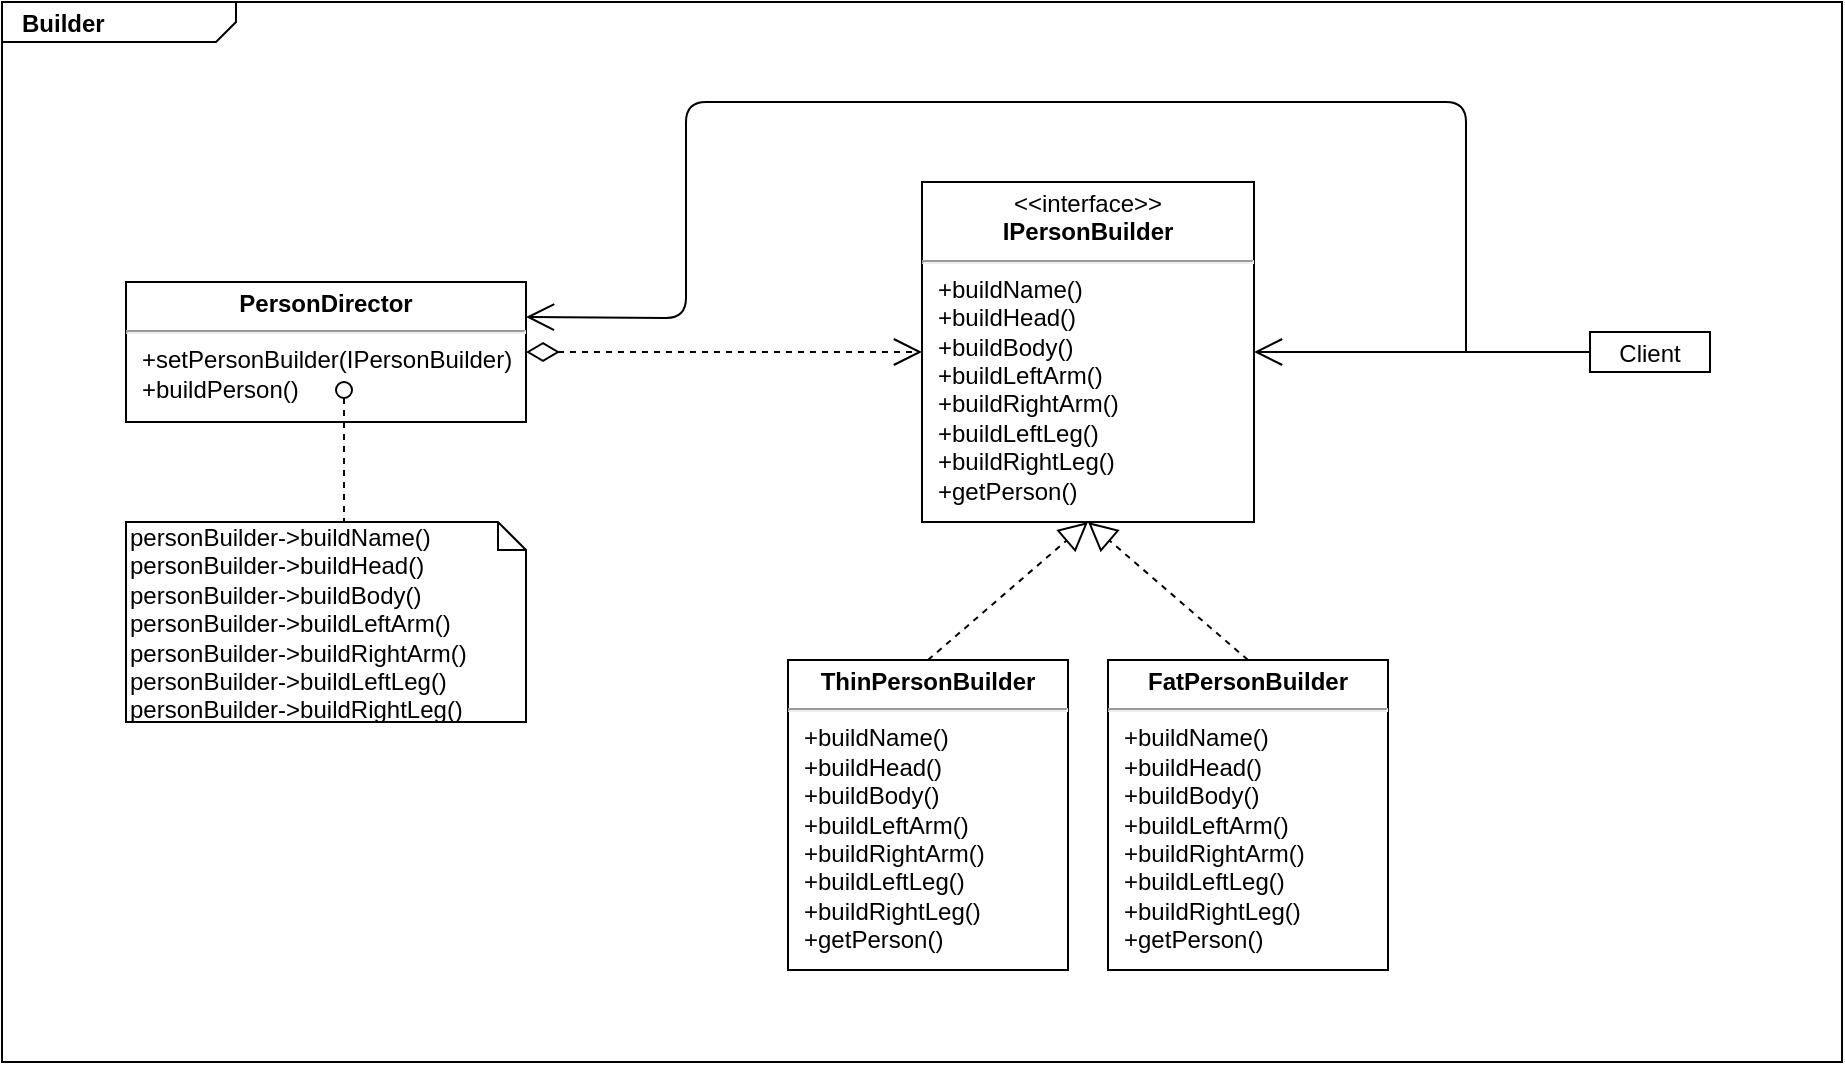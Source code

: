<mxfile version="12.3.1" type="device" pages="1"><diagram name="Page-1" id="929967ad-93f9-6ef4-fab6-5d389245f69c"><mxGraphModel dx="1422" dy="800" grid="1" gridSize="10" guides="1" tooltips="1" connect="1" arrows="1" fold="1" page="1" pageScale="1.5" pageWidth="827" pageHeight="583" background="none" math="0" shadow="0"><root><mxCell id="0" style=";html=1;"/><mxCell id="1" style=";html=1;" parent="0"/><mxCell id="qCIrb5uDWeQ-AAIMlddC-19" value="&lt;p style=&quot;margin: 0px ; margin-top: 4px ; text-align: center&quot;&gt;&lt;b&gt;PersonDirector&lt;/b&gt;&lt;/p&gt;&lt;hr&gt;&lt;p style=&quot;margin: 0px ; margin-left: 8px ; text-align: left&quot;&gt;+setPersonBuilder(IPersonBuilder)&lt;/p&gt;&lt;p style=&quot;margin: 0px 0px 0px 8px ; text-align: left&quot;&gt;+buildPerson()&lt;/p&gt;" style="shape=rect;html=1;overflow=fill;whiteSpace=wrap;verticalAlign=bottom;" vertex="1" parent="1"><mxGeometry x="150" y="170" width="200" height="70" as="geometry"/></mxCell><mxCell id="1672d66443f91eb5-1" value="&lt;p style=&quot;margin: 0px ; margin-top: 4px ; margin-left: 10px ; text-align: left&quot;&gt;&lt;b&gt;Builder&lt;/b&gt;&lt;/p&gt;" style="html=1;strokeWidth=1;shape=mxgraph.sysml.package;html=1;overflow=fill;whiteSpace=wrap;fillColor=none;gradientColor=none;fontSize=12;align=center;labelX=117.17;" parent="1" vertex="1"><mxGeometry x="88" y="30" width="920" height="530" as="geometry"/></mxCell><mxCell id="XIxZ-qtUUfc86itc31Ho-1" value="&lt;p style=&quot;margin: 0px ; margin-top: 4px ; text-align: center&quot;&gt;&amp;lt;&amp;lt;interface&amp;gt;&amp;gt;&lt;br&gt;&lt;b&gt;IPersonBuilder&lt;/b&gt;&lt;/p&gt;&lt;hr&gt;&lt;p style=&quot;margin: 0px ; margin-left: 8px ; text-align: left&quot;&gt;+buildName()&lt;/p&gt;&lt;p style=&quot;margin: 0px ; margin-left: 8px ; text-align: left&quot;&gt;+buildHead()&lt;br&gt;&lt;/p&gt;&lt;p style=&quot;margin: 0px ; margin-left: 8px ; text-align: left&quot;&gt;+buildBody()&lt;br&gt;&lt;/p&gt;&lt;p style=&quot;margin: 0px ; margin-left: 8px ; text-align: left&quot;&gt;+buildLeftArm()&lt;br&gt;&lt;/p&gt;&lt;p style=&quot;margin: 0px ; margin-left: 8px ; text-align: left&quot;&gt;+buildRightArm()&lt;br&gt;&lt;/p&gt;&lt;p style=&quot;margin: 0px ; margin-left: 8px ; text-align: left&quot;&gt;+buildLeftLeg()&lt;/p&gt;&lt;p style=&quot;margin: 0px ; margin-left: 8px ; text-align: left&quot;&gt;+buildRightLeg()&lt;br&gt;&lt;/p&gt;&lt;p style=&quot;margin: 0px ; margin-left: 8px ; text-align: left&quot;&gt;+getPerson()&lt;/p&gt;" style="shape=rect;html=1;overflow=fill;whiteSpace=wrap;" parent="1" vertex="1"><mxGeometry x="548" y="120" width="166" height="170" as="geometry"/></mxCell><mxCell id="XIxZ-qtUUfc86itc31Ho-2" value="&lt;p style=&quot;margin: 0px ; margin-top: 4px ; text-align: center&quot;&gt;&lt;b&gt;ThinPersonBuilder&lt;/b&gt;&lt;/p&gt;&lt;hr&gt;&lt;p style=&quot;margin: 0px ; margin-left: 8px ; text-align: left&quot;&gt;&lt;span&gt;+buildName()&lt;/span&gt;&lt;br&gt;&lt;/p&gt;&lt;p style=&quot;margin: 0px 0px 0px 8px ; text-align: left&quot;&gt;+buildHead()&lt;br&gt;&lt;/p&gt;&lt;p style=&quot;margin: 0px 0px 0px 8px ; text-align: left&quot;&gt;+buildBody()&lt;br&gt;&lt;/p&gt;&lt;p style=&quot;margin: 0px 0px 0px 8px ; text-align: left&quot;&gt;+buildLeftArm()&lt;br&gt;&lt;/p&gt;&lt;p style=&quot;margin: 0px 0px 0px 8px ; text-align: left&quot;&gt;+buildRightArm()&lt;br&gt;&lt;/p&gt;&lt;p style=&quot;margin: 0px 0px 0px 8px ; text-align: left&quot;&gt;+buildLeftLeg()&lt;/p&gt;&lt;p style=&quot;margin: 0px 0px 0px 8px ; text-align: left&quot;&gt;+buildRightLeg()&lt;br&gt;&lt;/p&gt;&lt;p style=&quot;margin: 0px 0px 0px 8px ; text-align: left&quot;&gt;+getPerson()&lt;/p&gt;" style="shape=rect;html=1;overflow=fill;whiteSpace=wrap;" parent="1" vertex="1"><mxGeometry x="481" y="359" width="140" height="155" as="geometry"/></mxCell><mxCell id="XIxZ-qtUUfc86itc31Ho-7" value="" style="endArrow=block;dashed=1;endFill=0;endSize=12;html=1;exitX=0.5;exitY=0;exitDx=0;exitDy=0;entryX=0.5;entryY=1;entryDx=0;entryDy=0;" parent="1" source="XIxZ-qtUUfc86itc31Ho-2" edge="1" target="XIxZ-qtUUfc86itc31Ho-1"><mxGeometry width="160" relative="1" as="geometry"><mxPoint x="52.5" y="265" as="sourcePoint"/><mxPoint x="440" y="280" as="targetPoint"/></mxGeometry></mxCell><mxCell id="XIxZ-qtUUfc86itc31Ho-30" value="&lt;p style=&quot;margin: 0px ; margin-top: 4px ; text-align: center&quot;&gt;&lt;span&gt;Client&lt;/span&gt;&lt;br&gt;&lt;/p&gt;" style="shape=rect;html=1;overflow=fill;whiteSpace=wrap;" parent="1" vertex="1"><mxGeometry x="882" y="195" width="60" height="20" as="geometry"/></mxCell><mxCell id="XIxZ-qtUUfc86itc31Ho-34" value="" style="endArrow=open;endFill=1;endSize=12;html=1;entryX=1;entryY=0.5;entryDx=0;entryDy=0;" parent="1" source="XIxZ-qtUUfc86itc31Ho-30" target="XIxZ-qtUUfc86itc31Ho-1" edge="1"><mxGeometry width="160" relative="1" as="geometry"><mxPoint x="947.5" y="150" as="sourcePoint"/><mxPoint x="1278" y="178.413" as="targetPoint"/><Array as="points"/></mxGeometry></mxCell><mxCell id="qCIrb5uDWeQ-AAIMlddC-6" value="" style="endArrow=block;dashed=1;endFill=0;endSize=12;html=1;exitX=0.5;exitY=0;exitDx=0;exitDy=0;entryX=0.5;entryY=1;entryDx=0;entryDy=0;" edge="1" parent="1" source="qCIrb5uDWeQ-AAIMlddC-18" target="XIxZ-qtUUfc86itc31Ho-1"><mxGeometry width="160" relative="1" as="geometry"><mxPoint x="681.5" y="335" as="sourcePoint"/><mxPoint x="310" y="580" as="targetPoint"/></mxGeometry></mxCell><mxCell id="qCIrb5uDWeQ-AAIMlddC-11" value="personBuilder-&amp;gt;buildName()&lt;br&gt;personBuilder-&amp;gt;buildHead()&lt;br&gt;personBuilder-&amp;gt;buildBody()&lt;br&gt;personBuilder-&amp;gt;buildLeftArm()&lt;br&gt;personBuilder-&amp;gt;buildRightArm()&lt;br&gt;personBuilder-&amp;gt;buildLeftLeg()&lt;br&gt;personBuilder-&amp;gt;buildRightLeg()" style="shape=note;whiteSpace=wrap;html=1;size=14;verticalAlign=top;align=left;spacingTop=-6;" vertex="1" parent="1"><mxGeometry x="150" y="290" width="200" height="100" as="geometry"/></mxCell><mxCell id="qCIrb5uDWeQ-AAIMlddC-13" value="" style="html=1;verticalAlign=top;startArrow=oval;startFill=0;endArrow=none;startSize=8;dashed=1;endFill=0;" edge="1" parent="1"><mxGeometry x="0.192" y="-20" width="60" relative="1" as="geometry"><mxPoint x="259" y="224" as="sourcePoint"/><mxPoint x="259" y="290" as="targetPoint"/><Array as="points"><mxPoint x="259" y="290"/></Array><mxPoint y="-1" as="offset"/></mxGeometry></mxCell><mxCell id="qCIrb5uDWeQ-AAIMlddC-18" value="&lt;p style=&quot;margin: 0px ; margin-top: 4px ; text-align: center&quot;&gt;&lt;b&gt;FatPersonBuilder&lt;/b&gt;&lt;/p&gt;&lt;hr&gt;&lt;p style=&quot;margin: 0px ; margin-left: 8px ; text-align: left&quot;&gt;&lt;span&gt;+buildName()&lt;/span&gt;&lt;br&gt;&lt;/p&gt;&lt;p style=&quot;margin: 0px 0px 0px 8px ; text-align: left&quot;&gt;+buildHead()&lt;br&gt;&lt;/p&gt;&lt;p style=&quot;margin: 0px 0px 0px 8px ; text-align: left&quot;&gt;+buildBody()&lt;br&gt;&lt;/p&gt;&lt;p style=&quot;margin: 0px 0px 0px 8px ; text-align: left&quot;&gt;+buildLeftArm()&lt;br&gt;&lt;/p&gt;&lt;p style=&quot;margin: 0px 0px 0px 8px ; text-align: left&quot;&gt;+buildRightArm()&lt;br&gt;&lt;/p&gt;&lt;p style=&quot;margin: 0px 0px 0px 8px ; text-align: left&quot;&gt;+buildLeftLeg()&lt;/p&gt;&lt;p style=&quot;margin: 0px 0px 0px 8px ; text-align: left&quot;&gt;+buildRightLeg()&lt;br&gt;&lt;/p&gt;&lt;p style=&quot;margin: 0px 0px 0px 8px ; text-align: left&quot;&gt;+getPerson()&lt;/p&gt;" style="shape=rect;html=1;overflow=fill;whiteSpace=wrap;" vertex="1" parent="1"><mxGeometry x="641" y="359" width="140" height="155" as="geometry"/></mxCell><mxCell id="qCIrb5uDWeQ-AAIMlddC-21" value="" style="endArrow=open;html=1;endSize=12;startArrow=diamondThin;startSize=14;startFill=0;edgeStyle=orthogonalEdgeStyle;dashed=1;exitX=1;exitY=0.5;exitDx=0;exitDy=0;" edge="1" parent="1" source="qCIrb5uDWeQ-AAIMlddC-19" target="XIxZ-qtUUfc86itc31Ho-1"><mxGeometry x="-0.012" y="-5" relative="1" as="geometry"><mxPoint x="351" y="198" as="sourcePoint"/><mxPoint x="540" y="174.5" as="targetPoint"/><mxPoint as="offset"/></mxGeometry></mxCell><mxCell id="qCIrb5uDWeQ-AAIMlddC-22" value="" style="resizable=0;html=1;align=left;verticalAlign=top;labelBackgroundColor=#ffffff;fontSize=10;" connectable="0" vertex="1" parent="qCIrb5uDWeQ-AAIMlddC-21"><mxGeometry x="-1" relative="1" as="geometry"><mxPoint x="-30" y="36" as="offset"/></mxGeometry></mxCell><mxCell id="qCIrb5uDWeQ-AAIMlddC-23" value="" style="resizable=0;html=1;align=right;verticalAlign=top;labelBackgroundColor=#ffffff;fontSize=10;" connectable="0" vertex="1" parent="qCIrb5uDWeQ-AAIMlddC-21"><mxGeometry x="1" relative="1" as="geometry"/></mxCell><mxCell id="qCIrb5uDWeQ-AAIMlddC-24" value="" style="endArrow=open;endFill=1;endSize=12;html=1;entryX=1;entryY=0.25;entryDx=0;entryDy=0;" edge="1" parent="1" target="qCIrb5uDWeQ-AAIMlddC-19"><mxGeometry width="160" relative="1" as="geometry"><mxPoint x="820" y="205" as="sourcePoint"/><mxPoint x="350" y="205" as="targetPoint"/><Array as="points"><mxPoint x="820" y="80"/><mxPoint x="430" y="80"/><mxPoint x="430" y="188"/></Array></mxGeometry></mxCell></root></mxGraphModel></diagram></mxfile>